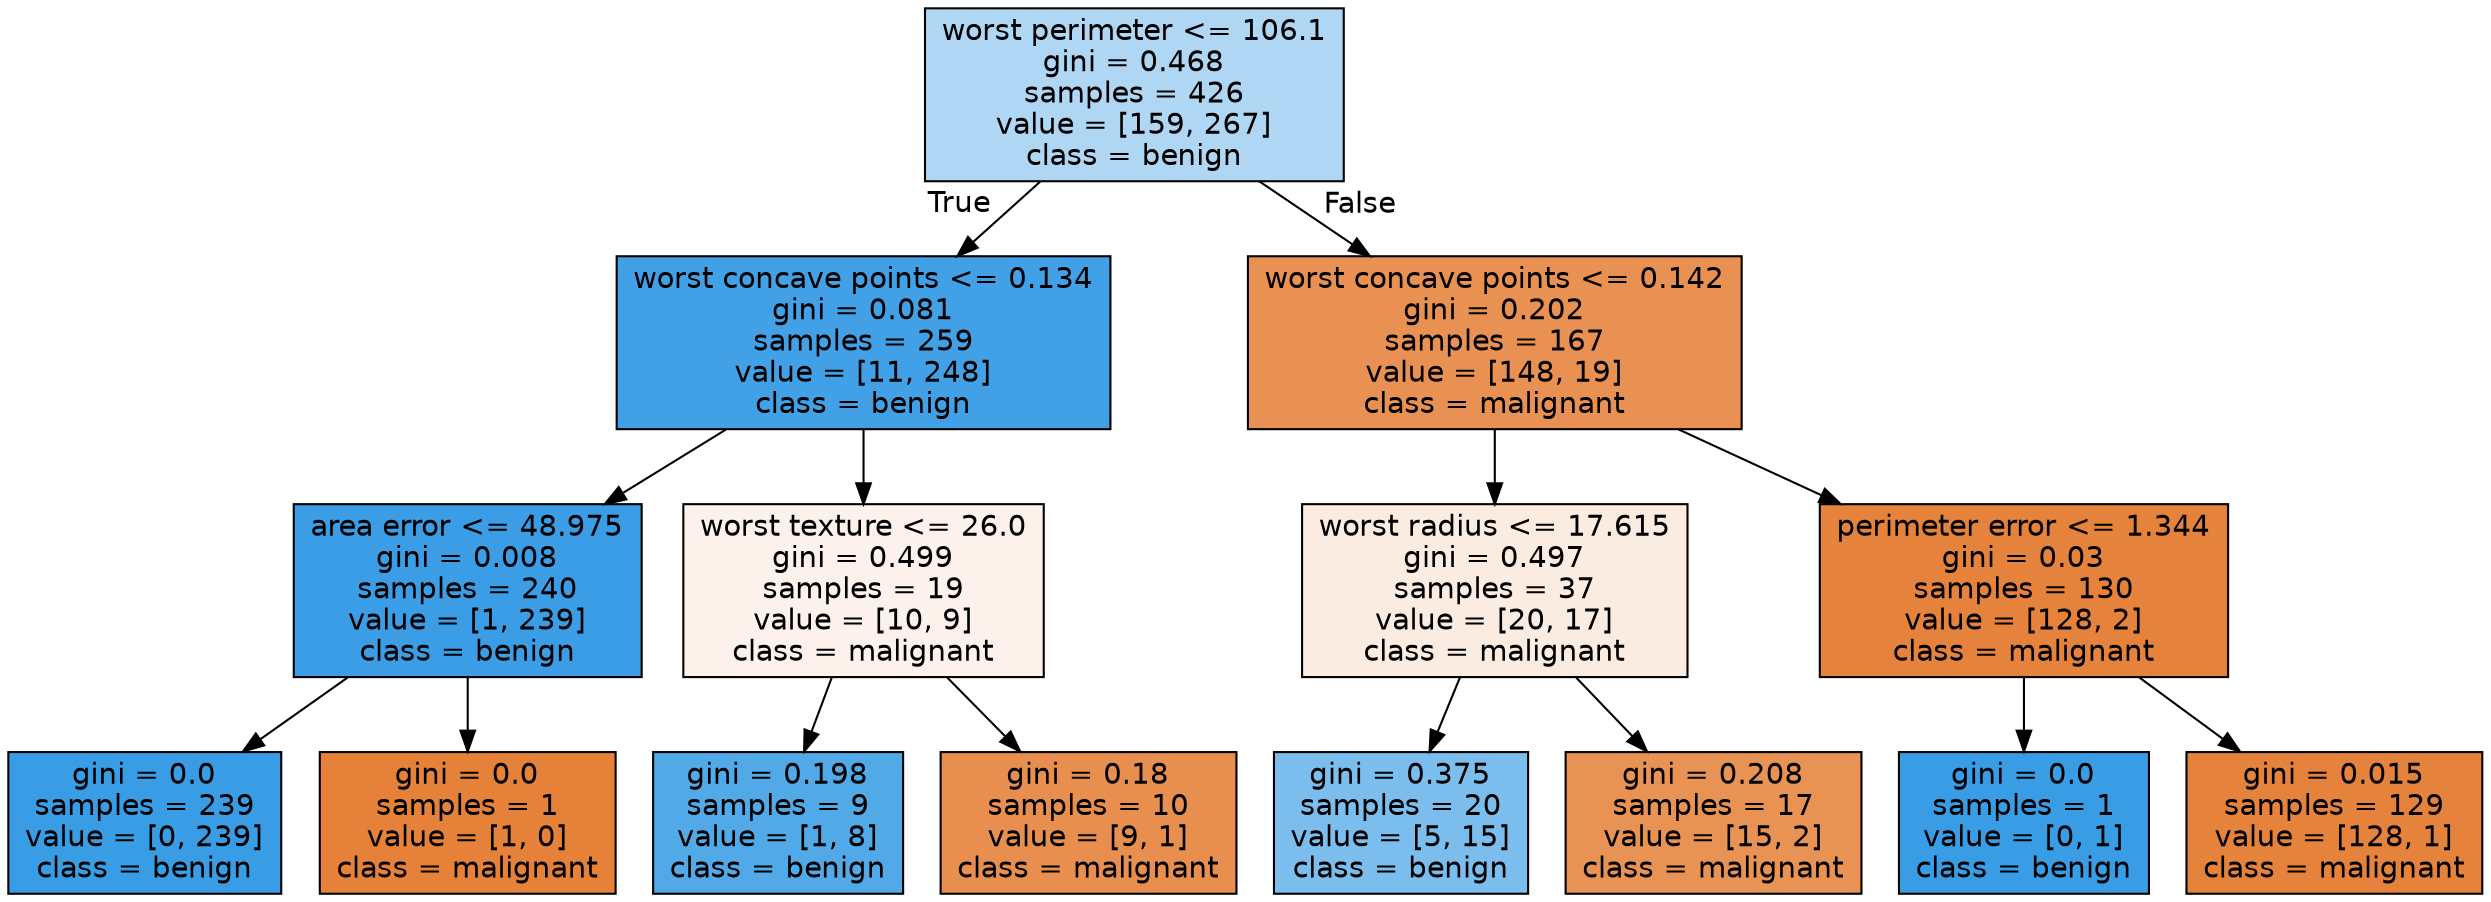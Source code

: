 digraph Tree {
node [shape=box, style="filled", color="black", fontname="helvetica"] ;
edge [fontname="helvetica"] ;
0 [label="worst perimeter <= 106.1\ngini = 0.468\nsamples = 426\nvalue = [159, 267]\nclass = benign", fillcolor="#afd7f4"] ;
1 [label="worst concave points <= 0.134\ngini = 0.081\nsamples = 259\nvalue = [11, 248]\nclass = benign", fillcolor="#42a1e6"] ;
0 -> 1 [labeldistance=2.5, labelangle=45, headlabel="True"] ;
2 [label="area error <= 48.975\ngini = 0.008\nsamples = 240\nvalue = [1, 239]\nclass = benign", fillcolor="#3a9de5"] ;
1 -> 2 ;
3 [label="gini = 0.0\nsamples = 239\nvalue = [0, 239]\nclass = benign", fillcolor="#399de5"] ;
2 -> 3 ;
4 [label="gini = 0.0\nsamples = 1\nvalue = [1, 0]\nclass = malignant", fillcolor="#e58139"] ;
2 -> 4 ;
5 [label="worst texture <= 26.0\ngini = 0.499\nsamples = 19\nvalue = [10, 9]\nclass = malignant", fillcolor="#fcf2eb"] ;
1 -> 5 ;
6 [label="gini = 0.198\nsamples = 9\nvalue = [1, 8]\nclass = benign", fillcolor="#52a9e8"] ;
5 -> 6 ;
7 [label="gini = 0.18\nsamples = 10\nvalue = [9, 1]\nclass = malignant", fillcolor="#e88f4f"] ;
5 -> 7 ;
8 [label="worst concave points <= 0.142\ngini = 0.202\nsamples = 167\nvalue = [148, 19]\nclass = malignant", fillcolor="#e89152"] ;
0 -> 8 [labeldistance=2.5, labelangle=-45, headlabel="False"] ;
9 [label="worst radius <= 17.615\ngini = 0.497\nsamples = 37\nvalue = [20, 17]\nclass = malignant", fillcolor="#fbece1"] ;
8 -> 9 ;
10 [label="gini = 0.375\nsamples = 20\nvalue = [5, 15]\nclass = benign", fillcolor="#7bbeee"] ;
9 -> 10 ;
11 [label="gini = 0.208\nsamples = 17\nvalue = [15, 2]\nclass = malignant", fillcolor="#e89253"] ;
9 -> 11 ;
12 [label="perimeter error <= 1.344\ngini = 0.03\nsamples = 130\nvalue = [128, 2]\nclass = malignant", fillcolor="#e5833c"] ;
8 -> 12 ;
13 [label="gini = 0.0\nsamples = 1\nvalue = [0, 1]\nclass = benign", fillcolor="#399de5"] ;
12 -> 13 ;
14 [label="gini = 0.015\nsamples = 129\nvalue = [128, 1]\nclass = malignant", fillcolor="#e5823b"] ;
12 -> 14 ;
}
